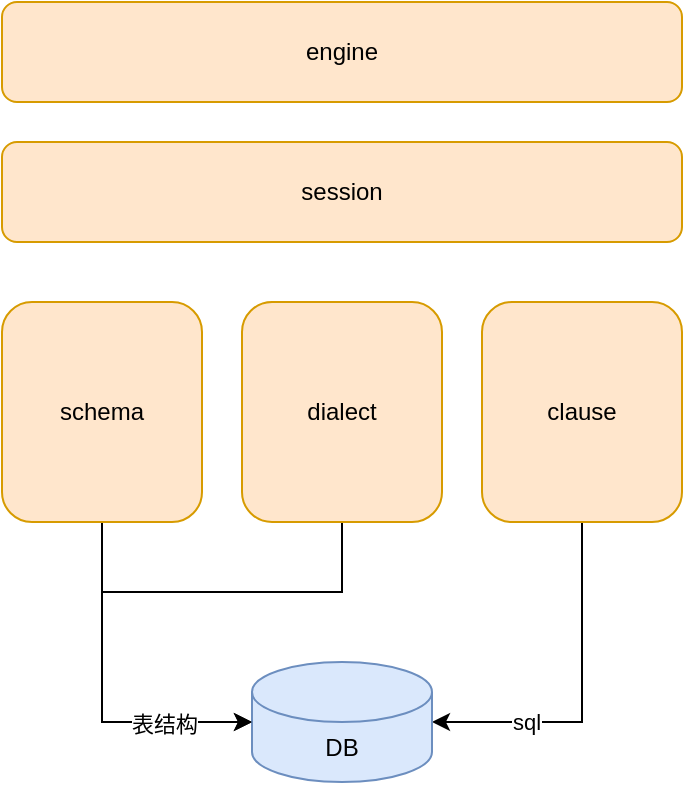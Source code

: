 <mxfile version="20.3.0" type="device"><diagram id="jZZehZD93TVXeofKPDhW" name="第 1 页"><mxGraphModel dx="1234" dy="816" grid="1" gridSize="10" guides="1" tooltips="1" connect="1" arrows="1" fold="1" page="1" pageScale="1" pageWidth="827" pageHeight="1169" math="0" shadow="0"><root><mxCell id="0"/><mxCell id="1" parent="0"/><mxCell id="y88J59sPWBcpzPPnf54l-20" style="edgeStyle=orthogonalEdgeStyle;rounded=0;orthogonalLoop=1;jettySize=auto;html=1;entryX=0;entryY=0.5;entryDx=0;entryDy=0;entryPerimeter=0;exitX=0.5;exitY=1;exitDx=0;exitDy=0;" edge="1" parent="1" source="y88J59sPWBcpzPPnf54l-2" target="y88J59sPWBcpzPPnf54l-6"><mxGeometry relative="1" as="geometry"/></mxCell><mxCell id="y88J59sPWBcpzPPnf54l-2" value="schema" style="rounded=1;whiteSpace=wrap;html=1;fillColor=#ffe6cc;strokeColor=#d79b00;" vertex="1" parent="1"><mxGeometry x="230" y="190" width="100" height="110" as="geometry"/></mxCell><mxCell id="y88J59sPWBcpzPPnf54l-21" style="edgeStyle=orthogonalEdgeStyle;rounded=0;orthogonalLoop=1;jettySize=auto;html=1;entryX=1;entryY=0.5;entryDx=0;entryDy=0;entryPerimeter=0;exitX=0.5;exitY=1;exitDx=0;exitDy=0;" edge="1" parent="1" source="y88J59sPWBcpzPPnf54l-3" target="y88J59sPWBcpzPPnf54l-6"><mxGeometry relative="1" as="geometry"/></mxCell><mxCell id="y88J59sPWBcpzPPnf54l-24" value="sql" style="edgeLabel;html=1;align=center;verticalAlign=middle;resizable=0;points=[];" vertex="1" connectable="0" parent="y88J59sPWBcpzPPnf54l-21"><mxGeometry x="0.463" relative="1" as="geometry"><mxPoint as="offset"/></mxGeometry></mxCell><mxCell id="y88J59sPWBcpzPPnf54l-3" value="clause" style="rounded=1;whiteSpace=wrap;html=1;fillColor=#ffe6cc;strokeColor=#d79b00;" vertex="1" parent="1"><mxGeometry x="470" y="190" width="100" height="110" as="geometry"/></mxCell><mxCell id="y88J59sPWBcpzPPnf54l-5" value="engine" style="rounded=1;whiteSpace=wrap;html=1;fillColor=#ffe6cc;strokeColor=#d79b00;" vertex="1" parent="1"><mxGeometry x="230" y="40" width="340" height="50" as="geometry"/></mxCell><mxCell id="y88J59sPWBcpzPPnf54l-6" value="DB" style="shape=cylinder3;whiteSpace=wrap;html=1;boundedLbl=1;backgroundOutline=1;size=15;fillColor=#dae8fc;strokeColor=#6c8ebf;" vertex="1" parent="1"><mxGeometry x="355" y="370" width="90" height="60" as="geometry"/></mxCell><mxCell id="y88J59sPWBcpzPPnf54l-17" value="session" style="rounded=1;whiteSpace=wrap;html=1;fillColor=#ffe6cc;strokeColor=#d79b00;" vertex="1" parent="1"><mxGeometry x="230" y="110" width="340" height="50" as="geometry"/></mxCell><mxCell id="y88J59sPWBcpzPPnf54l-22" style="edgeStyle=orthogonalEdgeStyle;rounded=0;orthogonalLoop=1;jettySize=auto;html=1;entryX=0;entryY=0.5;entryDx=0;entryDy=0;entryPerimeter=0;" edge="1" parent="1" source="y88J59sPWBcpzPPnf54l-19" target="y88J59sPWBcpzPPnf54l-6"><mxGeometry relative="1" as="geometry"><Array as="points"><mxPoint x="400" y="335"/><mxPoint x="280" y="335"/><mxPoint x="280" y="400"/></Array></mxGeometry></mxCell><mxCell id="y88J59sPWBcpzPPnf54l-25" value="表结构" style="edgeLabel;html=1;align=center;verticalAlign=middle;resizable=0;points=[];" vertex="1" connectable="0" parent="y88J59sPWBcpzPPnf54l-22"><mxGeometry x="0.702" y="-1" relative="1" as="geometry"><mxPoint as="offset"/></mxGeometry></mxCell><mxCell id="y88J59sPWBcpzPPnf54l-19" value="dialect" style="rounded=1;whiteSpace=wrap;html=1;fillColor=#ffe6cc;strokeColor=#d79b00;" vertex="1" parent="1"><mxGeometry x="350" y="190" width="100" height="110" as="geometry"/></mxCell></root></mxGraphModel></diagram></mxfile>